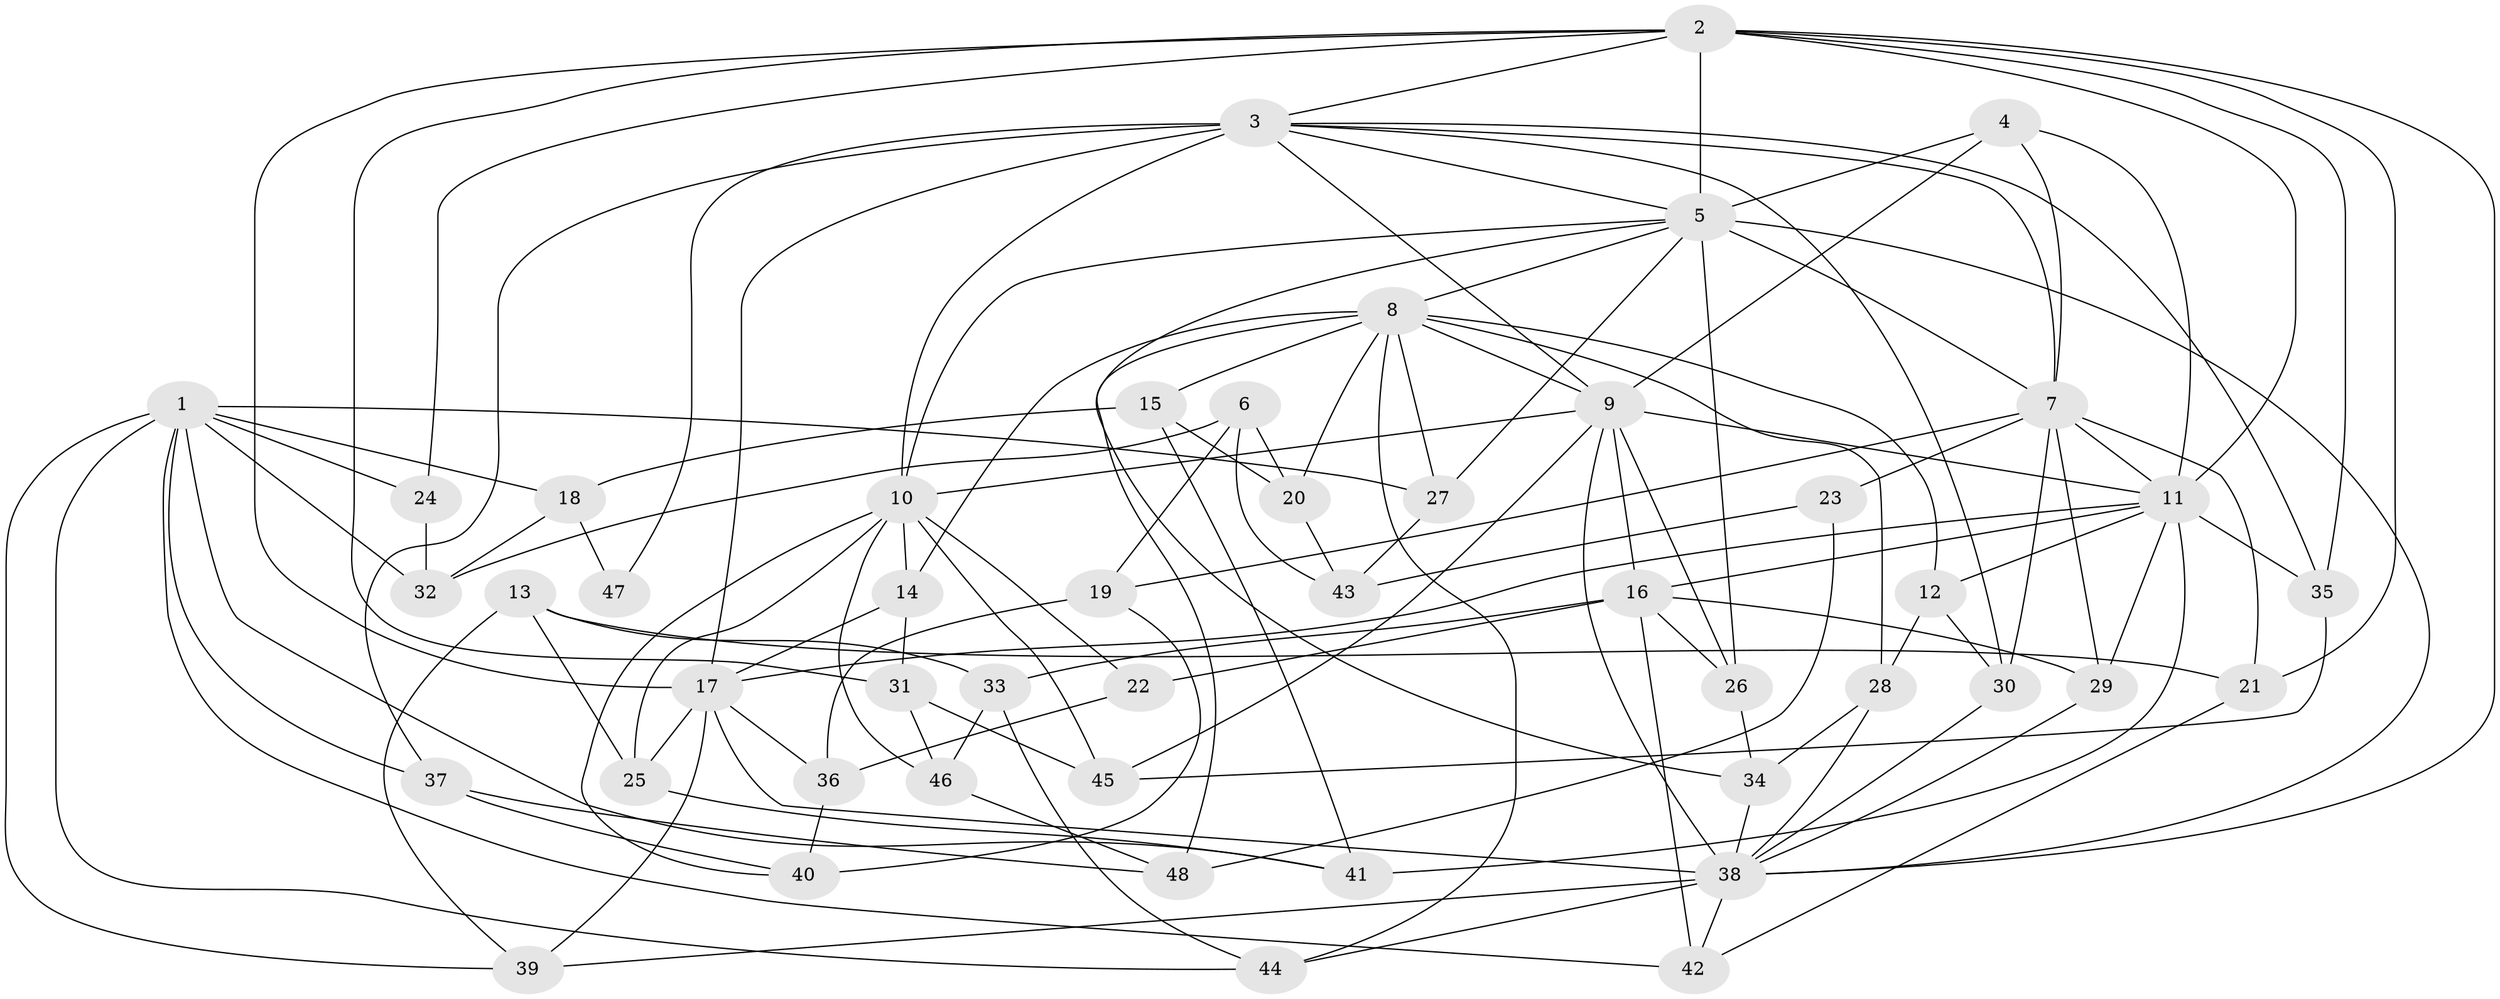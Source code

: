// original degree distribution, {4: 1.0}
// Generated by graph-tools (version 1.1) at 2025/37/03/09/25 02:37:54]
// undirected, 48 vertices, 125 edges
graph export_dot {
graph [start="1"]
  node [color=gray90,style=filled];
  1;
  2;
  3;
  4;
  5;
  6;
  7;
  8;
  9;
  10;
  11;
  12;
  13;
  14;
  15;
  16;
  17;
  18;
  19;
  20;
  21;
  22;
  23;
  24;
  25;
  26;
  27;
  28;
  29;
  30;
  31;
  32;
  33;
  34;
  35;
  36;
  37;
  38;
  39;
  40;
  41;
  42;
  43;
  44;
  45;
  46;
  47;
  48;
  1 -- 18 [weight=1.0];
  1 -- 24 [weight=2.0];
  1 -- 27 [weight=1.0];
  1 -- 32 [weight=1.0];
  1 -- 37 [weight=1.0];
  1 -- 39 [weight=1.0];
  1 -- 41 [weight=1.0];
  1 -- 42 [weight=1.0];
  1 -- 44 [weight=1.0];
  2 -- 3 [weight=1.0];
  2 -- 5 [weight=2.0];
  2 -- 11 [weight=1.0];
  2 -- 17 [weight=1.0];
  2 -- 21 [weight=1.0];
  2 -- 24 [weight=1.0];
  2 -- 31 [weight=1.0];
  2 -- 35 [weight=1.0];
  2 -- 38 [weight=1.0];
  3 -- 5 [weight=1.0];
  3 -- 7 [weight=1.0];
  3 -- 9 [weight=1.0];
  3 -- 10 [weight=1.0];
  3 -- 17 [weight=1.0];
  3 -- 30 [weight=1.0];
  3 -- 35 [weight=1.0];
  3 -- 37 [weight=1.0];
  3 -- 47 [weight=3.0];
  4 -- 5 [weight=2.0];
  4 -- 7 [weight=1.0];
  4 -- 9 [weight=1.0];
  4 -- 11 [weight=2.0];
  5 -- 7 [weight=1.0];
  5 -- 8 [weight=1.0];
  5 -- 10 [weight=1.0];
  5 -- 26 [weight=1.0];
  5 -- 27 [weight=1.0];
  5 -- 34 [weight=1.0];
  5 -- 38 [weight=1.0];
  6 -- 19 [weight=1.0];
  6 -- 20 [weight=1.0];
  6 -- 32 [weight=1.0];
  6 -- 43 [weight=1.0];
  7 -- 11 [weight=1.0];
  7 -- 19 [weight=1.0];
  7 -- 21 [weight=1.0];
  7 -- 23 [weight=2.0];
  7 -- 29 [weight=1.0];
  7 -- 30 [weight=1.0];
  8 -- 9 [weight=1.0];
  8 -- 12 [weight=1.0];
  8 -- 14 [weight=1.0];
  8 -- 15 [weight=1.0];
  8 -- 20 [weight=1.0];
  8 -- 27 [weight=1.0];
  8 -- 28 [weight=1.0];
  8 -- 44 [weight=1.0];
  8 -- 48 [weight=1.0];
  9 -- 10 [weight=1.0];
  9 -- 11 [weight=1.0];
  9 -- 16 [weight=1.0];
  9 -- 26 [weight=3.0];
  9 -- 38 [weight=2.0];
  9 -- 45 [weight=1.0];
  10 -- 14 [weight=1.0];
  10 -- 22 [weight=2.0];
  10 -- 25 [weight=1.0];
  10 -- 40 [weight=1.0];
  10 -- 45 [weight=1.0];
  10 -- 46 [weight=1.0];
  11 -- 12 [weight=1.0];
  11 -- 16 [weight=2.0];
  11 -- 17 [weight=1.0];
  11 -- 29 [weight=1.0];
  11 -- 35 [weight=1.0];
  11 -- 41 [weight=1.0];
  12 -- 28 [weight=1.0];
  12 -- 30 [weight=1.0];
  13 -- 21 [weight=1.0];
  13 -- 25 [weight=1.0];
  13 -- 33 [weight=1.0];
  13 -- 39 [weight=1.0];
  14 -- 17 [weight=1.0];
  14 -- 31 [weight=1.0];
  15 -- 18 [weight=1.0];
  15 -- 20 [weight=1.0];
  15 -- 41 [weight=1.0];
  16 -- 22 [weight=1.0];
  16 -- 26 [weight=1.0];
  16 -- 29 [weight=1.0];
  16 -- 33 [weight=1.0];
  16 -- 42 [weight=1.0];
  17 -- 25 [weight=1.0];
  17 -- 36 [weight=1.0];
  17 -- 38 [weight=1.0];
  17 -- 39 [weight=1.0];
  18 -- 32 [weight=1.0];
  18 -- 47 [weight=1.0];
  19 -- 36 [weight=1.0];
  19 -- 40 [weight=1.0];
  20 -- 43 [weight=1.0];
  21 -- 42 [weight=1.0];
  22 -- 36 [weight=1.0];
  23 -- 43 [weight=1.0];
  23 -- 48 [weight=1.0];
  24 -- 32 [weight=1.0];
  25 -- 41 [weight=1.0];
  26 -- 34 [weight=1.0];
  27 -- 43 [weight=1.0];
  28 -- 34 [weight=1.0];
  28 -- 38 [weight=1.0];
  29 -- 38 [weight=1.0];
  30 -- 38 [weight=1.0];
  31 -- 45 [weight=1.0];
  31 -- 46 [weight=1.0];
  33 -- 44 [weight=1.0];
  33 -- 46 [weight=1.0];
  34 -- 38 [weight=1.0];
  35 -- 45 [weight=1.0];
  36 -- 40 [weight=1.0];
  37 -- 40 [weight=1.0];
  37 -- 48 [weight=1.0];
  38 -- 39 [weight=1.0];
  38 -- 42 [weight=1.0];
  38 -- 44 [weight=1.0];
  46 -- 48 [weight=1.0];
}
